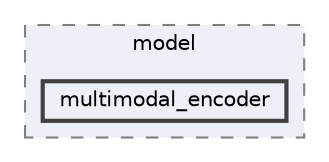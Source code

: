 digraph "llava/model/multimodal_encoder"
{
 // LATEX_PDF_SIZE
  bgcolor="transparent";
  edge [fontname=Helvetica,fontsize=10,labelfontname=Helvetica,labelfontsize=10];
  node [fontname=Helvetica,fontsize=10,shape=box,height=0.2,width=0.4];
  compound=true
  subgraph clusterdir_fe8c0edf59d6787db17a5fb893aa11d8 {
    graph [ bgcolor="#edf0f7", pencolor="grey50", label="model", fontname=Helvetica,fontsize=10 style="filled,dashed", URL="dir_fe8c0edf59d6787db17a5fb893aa11d8.html",tooltip=""]
  dir_f4baad9a1dbc457fe01a1a1eec817c5a [label="multimodal_encoder", fillcolor="#edf0f7", color="grey25", style="filled,bold", URL="dir_f4baad9a1dbc457fe01a1a1eec817c5a.html",tooltip=""];
  }
}
